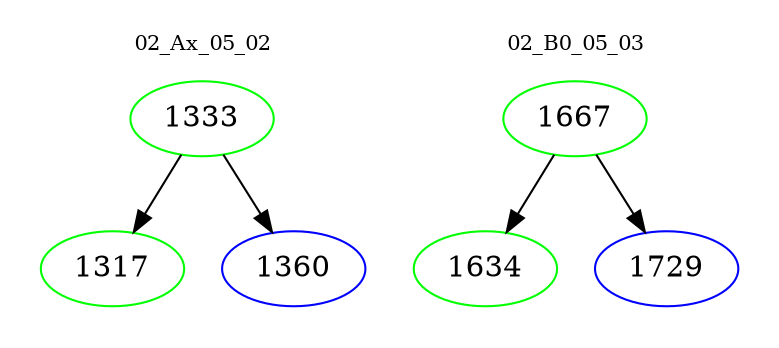 digraph{
subgraph cluster_0 {
color = white
label = "02_Ax_05_02";
fontsize=10;
T0_1333 [label="1333", color="green"]
T0_1333 -> T0_1317 [color="black"]
T0_1317 [label="1317", color="green"]
T0_1333 -> T0_1360 [color="black"]
T0_1360 [label="1360", color="blue"]
}
subgraph cluster_1 {
color = white
label = "02_B0_05_03";
fontsize=10;
T1_1667 [label="1667", color="green"]
T1_1667 -> T1_1634 [color="black"]
T1_1634 [label="1634", color="green"]
T1_1667 -> T1_1729 [color="black"]
T1_1729 [label="1729", color="blue"]
}
}
